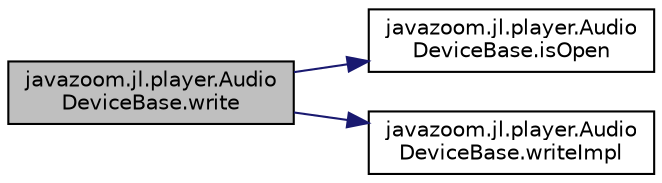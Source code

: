 digraph "javazoom.jl.player.AudioDeviceBase.write"
{
 // LATEX_PDF_SIZE
  edge [fontname="Helvetica",fontsize="10",labelfontname="Helvetica",labelfontsize="10"];
  node [fontname="Helvetica",fontsize="10",shape=record];
  rankdir="LR";
  Node1 [label="javazoom.jl.player.Audio\lDeviceBase.write",height=0.2,width=0.4,color="black", fillcolor="grey75", style="filled", fontcolor="black",tooltip=" "];
  Node1 -> Node2 [color="midnightblue",fontsize="10",style="solid",fontname="Helvetica"];
  Node2 [label="javazoom.jl.player.Audio\lDeviceBase.isOpen",height=0.2,width=0.4,color="black", fillcolor="white", style="filled",URL="$classjavazoom_1_1jl_1_1player_1_1_audio_device_base.html#a217b7e13b563be61aa1b9365e3419b04",tooltip=" "];
  Node1 -> Node3 [color="midnightblue",fontsize="10",style="solid",fontname="Helvetica"];
  Node3 [label="javazoom.jl.player.Audio\lDeviceBase.writeImpl",height=0.2,width=0.4,color="black", fillcolor="white", style="filled",URL="$classjavazoom_1_1jl_1_1player_1_1_audio_device_base.html#a4999ed99961592e33a8ca126477357ff",tooltip=" "];
}
